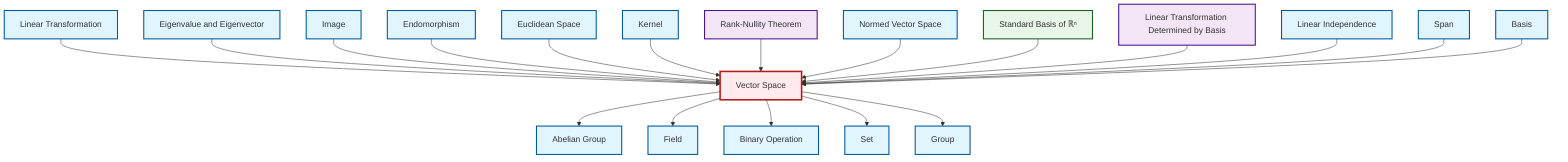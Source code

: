 graph TD
    classDef definition fill:#e1f5fe,stroke:#01579b,stroke-width:2px
    classDef theorem fill:#f3e5f5,stroke:#4a148c,stroke-width:2px
    classDef axiom fill:#fff3e0,stroke:#e65100,stroke-width:2px
    classDef example fill:#e8f5e9,stroke:#1b5e20,stroke-width:2px
    classDef current fill:#ffebee,stroke:#b71c1c,stroke-width:3px
    thm-rank-nullity["Rank-Nullity Theorem"]:::theorem
    def-set["Set"]:::definition
    def-linear-transformation["Linear Transformation"]:::definition
    def-binary-operation["Binary Operation"]:::definition
    def-normed-vector-space["Normed Vector Space"]:::definition
    def-endomorphism["Endomorphism"]:::definition
    def-span["Span"]:::definition
    def-eigenvalue-eigenvector["Eigenvalue and Eigenvector"]:::definition
    ex-standard-basis-rn["Standard Basis of ℝⁿ"]:::example
    def-field["Field"]:::definition
    def-group["Group"]:::definition
    def-image["Image"]:::definition
    thm-linear-transformation-basis["Linear Transformation Determined by Basis"]:::theorem
    def-vector-space["Vector Space"]:::definition
    def-basis["Basis"]:::definition
    def-kernel["Kernel"]:::definition
    def-abelian-group["Abelian Group"]:::definition
    def-linear-independence["Linear Independence"]:::definition
    def-euclidean-space["Euclidean Space"]:::definition
    def-linear-transformation --> def-vector-space
    def-eigenvalue-eigenvector --> def-vector-space
    def-image --> def-vector-space
    def-endomorphism --> def-vector-space
    def-vector-space --> def-abelian-group
    def-vector-space --> def-field
    def-vector-space --> def-binary-operation
    def-euclidean-space --> def-vector-space
    def-kernel --> def-vector-space
    def-vector-space --> def-set
    def-vector-space --> def-group
    thm-rank-nullity --> def-vector-space
    def-normed-vector-space --> def-vector-space
    ex-standard-basis-rn --> def-vector-space
    thm-linear-transformation-basis --> def-vector-space
    def-linear-independence --> def-vector-space
    def-span --> def-vector-space
    def-basis --> def-vector-space
    class def-vector-space current